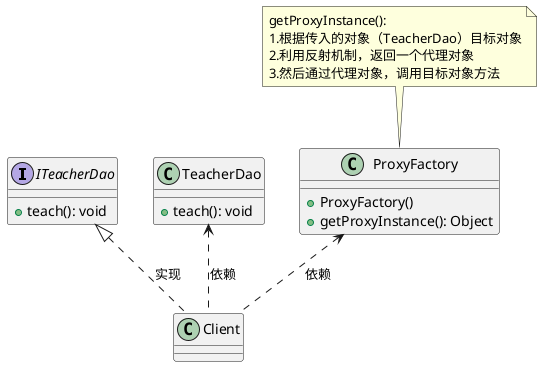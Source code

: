 @startuml

interface ITeacherDao {
   + teach(): void
}

class TeacherDao {
   + teach(): void
}

class ProxyFactory {
   + ProxyFactory()
   + getProxyInstance(): Object
}

note top: getProxyInstance():\n1.根据传入的对象（TeacherDao）目标对象\n2.利用反射机制，返回一个代理对象\n3.然后通过代理对象，调用目标对象方法

class Client


ProxyFactory <.. Client:依赖
TeacherDao <.. Client:依赖
ITeacherDao <|.. Client:实现
@enduml